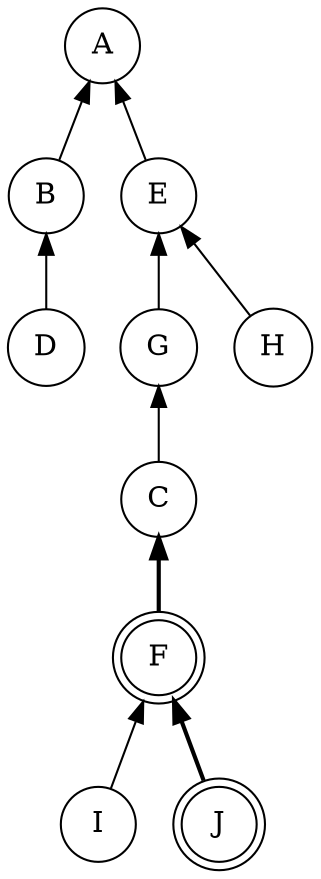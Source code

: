 digraph solutionTreeExt {
rankdir="BT";
node [shape=circle]

A [label="A"]
B [label="B"]
C [label="C"]
D [label="D"]
E [label="E"]
F [label="F"] [shape=doublecircle];
G [label="G"]
H [label="H"]
I [label="I"]
J [label="J"] [shape=doublecircle];

B->A
C->G
E->A
D->B
F->C [style=bold];
H->E
G->E
I->F
J->F [style=bold];
}
